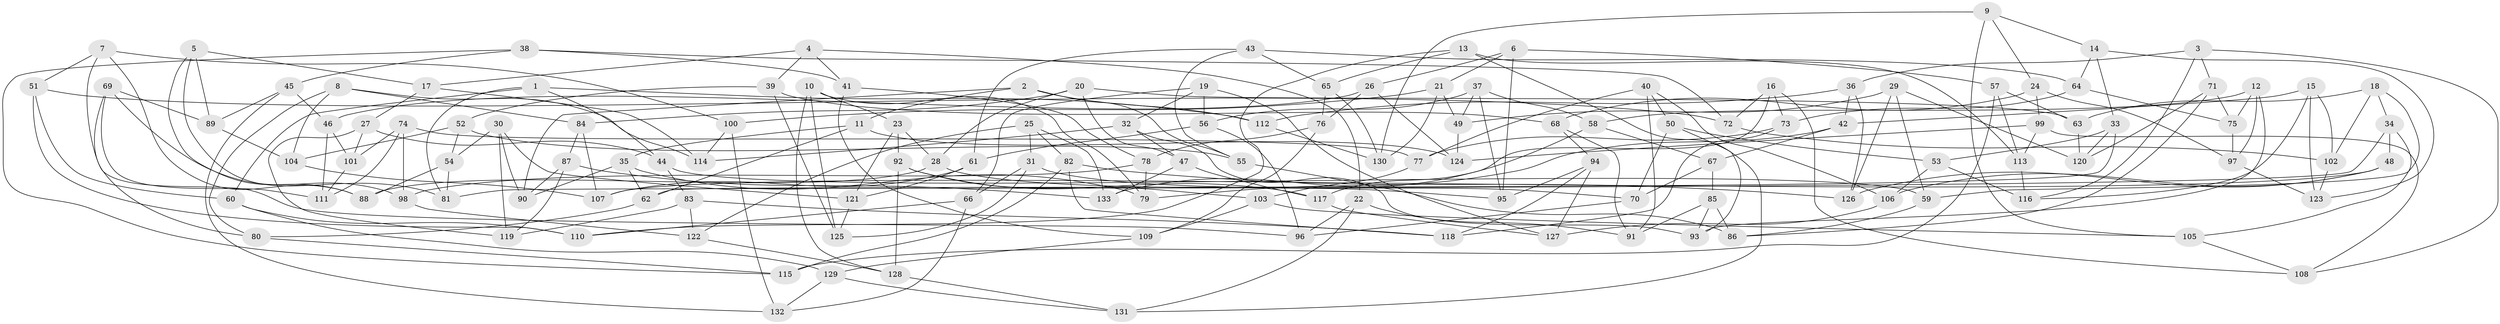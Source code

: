 // coarse degree distribution, {8: 0.06060606060606061, 4: 0.42424242424242425, 10: 0.030303030303030304, 12: 0.030303030303030304, 6: 0.2727272727272727, 5: 0.09090909090909091, 11: 0.015151515151515152, 13: 0.015151515151515152, 7: 0.015151515151515152, 9: 0.030303030303030304, 3: 0.015151515151515152}
// Generated by graph-tools (version 1.1) at 2025/20/03/04/25 18:20:51]
// undirected, 133 vertices, 266 edges
graph export_dot {
graph [start="1"]
  node [color=gray90,style=filled];
  1;
  2;
  3;
  4;
  5;
  6;
  7;
  8;
  9;
  10;
  11;
  12;
  13;
  14;
  15;
  16;
  17;
  18;
  19;
  20;
  21;
  22;
  23;
  24;
  25;
  26;
  27;
  28;
  29;
  30;
  31;
  32;
  33;
  34;
  35;
  36;
  37;
  38;
  39;
  40;
  41;
  42;
  43;
  44;
  45;
  46;
  47;
  48;
  49;
  50;
  51;
  52;
  53;
  54;
  55;
  56;
  57;
  58;
  59;
  60;
  61;
  62;
  63;
  64;
  65;
  66;
  67;
  68;
  69;
  70;
  71;
  72;
  73;
  74;
  75;
  76;
  77;
  78;
  79;
  80;
  81;
  82;
  83;
  84;
  85;
  86;
  87;
  88;
  89;
  90;
  91;
  92;
  93;
  94;
  95;
  96;
  97;
  98;
  99;
  100;
  101;
  102;
  103;
  104;
  105;
  106;
  107;
  108;
  109;
  110;
  111;
  112;
  113;
  114;
  115;
  116;
  117;
  118;
  119;
  120;
  121;
  122;
  123;
  124;
  125;
  126;
  127;
  128;
  129;
  130;
  131;
  132;
  133;
  1 -- 44;
  1 -- 112;
  1 -- 81;
  1 -- 60;
  2 -- 112;
  2 -- 55;
  2 -- 90;
  2 -- 11;
  3 -- 108;
  3 -- 116;
  3 -- 71;
  3 -- 36;
  4 -- 17;
  4 -- 39;
  4 -- 22;
  4 -- 41;
  5 -- 88;
  5 -- 81;
  5 -- 17;
  5 -- 89;
  6 -- 95;
  6 -- 26;
  6 -- 21;
  6 -- 57;
  7 -- 88;
  7 -- 100;
  7 -- 96;
  7 -- 51;
  8 -- 80;
  8 -- 84;
  8 -- 104;
  8 -- 114;
  9 -- 14;
  9 -- 105;
  9 -- 130;
  9 -- 24;
  10 -- 23;
  10 -- 128;
  10 -- 79;
  10 -- 125;
  11 -- 62;
  11 -- 124;
  11 -- 35;
  12 -- 93;
  12 -- 58;
  12 -- 97;
  12 -- 75;
  13 -- 110;
  13 -- 131;
  13 -- 113;
  13 -- 65;
  14 -- 33;
  14 -- 64;
  14 -- 123;
  15 -- 116;
  15 -- 102;
  15 -- 42;
  15 -- 123;
  16 -- 133;
  16 -- 72;
  16 -- 108;
  16 -- 73;
  17 -- 27;
  17 -- 114;
  18 -- 34;
  18 -- 59;
  18 -- 63;
  18 -- 102;
  19 -- 56;
  19 -- 66;
  19 -- 32;
  19 -- 127;
  20 -- 84;
  20 -- 47;
  20 -- 63;
  20 -- 28;
  21 -- 49;
  21 -- 130;
  21 -- 100;
  22 -- 96;
  22 -- 91;
  22 -- 131;
  23 -- 121;
  23 -- 28;
  23 -- 92;
  24 -- 99;
  24 -- 97;
  24 -- 68;
  25 -- 133;
  25 -- 31;
  25 -- 122;
  25 -- 82;
  26 -- 76;
  26 -- 124;
  26 -- 46;
  27 -- 44;
  27 -- 119;
  27 -- 101;
  28 -- 95;
  28 -- 88;
  29 -- 49;
  29 -- 59;
  29 -- 120;
  29 -- 126;
  30 -- 54;
  30 -- 90;
  30 -- 119;
  30 -- 121;
  31 -- 70;
  31 -- 66;
  31 -- 125;
  32 -- 114;
  32 -- 93;
  32 -- 47;
  33 -- 120;
  33 -- 62;
  33 -- 53;
  34 -- 48;
  34 -- 81;
  34 -- 105;
  35 -- 90;
  35 -- 79;
  35 -- 62;
  36 -- 126;
  36 -- 112;
  36 -- 42;
  37 -- 58;
  37 -- 49;
  37 -- 95;
  37 -- 56;
  38 -- 72;
  38 -- 41;
  38 -- 115;
  38 -- 45;
  39 -- 125;
  39 -- 68;
  39 -- 52;
  40 -- 106;
  40 -- 77;
  40 -- 91;
  40 -- 50;
  41 -- 109;
  41 -- 78;
  42 -- 79;
  42 -- 67;
  43 -- 61;
  43 -- 65;
  43 -- 55;
  43 -- 64;
  44 -- 83;
  44 -- 59;
  45 -- 89;
  45 -- 132;
  45 -- 46;
  46 -- 101;
  46 -- 111;
  47 -- 117;
  47 -- 133;
  48 -- 106;
  48 -- 126;
  48 -- 107;
  49 -- 124;
  50 -- 70;
  50 -- 93;
  50 -- 53;
  51 -- 110;
  51 -- 60;
  51 -- 72;
  52 -- 55;
  52 -- 104;
  52 -- 54;
  53 -- 116;
  53 -- 106;
  54 -- 81;
  54 -- 88;
  55 -- 86;
  56 -- 61;
  56 -- 96;
  57 -- 63;
  57 -- 115;
  57 -- 113;
  58 -- 67;
  58 -- 117;
  59 -- 86;
  60 -- 129;
  60 -- 110;
  61 -- 107;
  61 -- 121;
  62 -- 80;
  63 -- 120;
  64 -- 75;
  64 -- 73;
  65 -- 130;
  65 -- 76;
  66 -- 110;
  66 -- 132;
  67 -- 85;
  67 -- 70;
  68 -- 91;
  68 -- 94;
  69 -- 80;
  69 -- 89;
  69 -- 111;
  69 -- 98;
  70 -- 96;
  71 -- 120;
  71 -- 86;
  71 -- 75;
  72 -- 102;
  73 -- 77;
  73 -- 118;
  74 -- 101;
  74 -- 77;
  74 -- 111;
  74 -- 98;
  75 -- 97;
  76 -- 78;
  76 -- 109;
  77 -- 103;
  78 -- 79;
  78 -- 98;
  80 -- 115;
  82 -- 115;
  82 -- 118;
  82 -- 126;
  83 -- 119;
  83 -- 122;
  83 -- 118;
  84 -- 107;
  84 -- 87;
  85 -- 93;
  85 -- 91;
  85 -- 86;
  87 -- 119;
  87 -- 90;
  87 -- 133;
  89 -- 104;
  92 -- 128;
  92 -- 103;
  92 -- 117;
  94 -- 95;
  94 -- 127;
  94 -- 118;
  97 -- 123;
  98 -- 122;
  99 -- 113;
  99 -- 108;
  99 -- 124;
  100 -- 114;
  100 -- 132;
  101 -- 111;
  102 -- 123;
  103 -- 109;
  103 -- 105;
  104 -- 107;
  105 -- 108;
  106 -- 127;
  109 -- 129;
  112 -- 130;
  113 -- 116;
  117 -- 127;
  121 -- 125;
  122 -- 128;
  128 -- 131;
  129 -- 131;
  129 -- 132;
}
